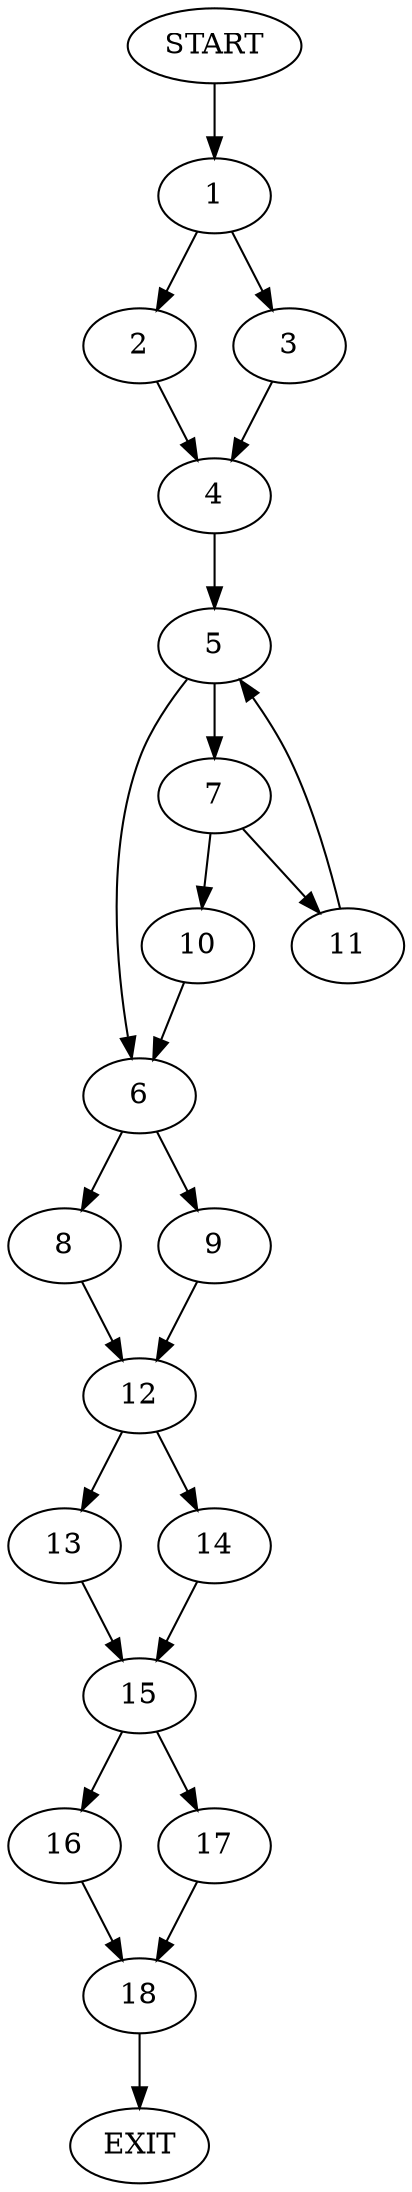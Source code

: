 digraph {
0 [label="START"]
19 [label="EXIT"]
0 -> 1
1 -> 2
1 -> 3
2 -> 4
3 -> 4
4 -> 5
5 -> 6
5 -> 7
6 -> 8
6 -> 9
7 -> 10
7 -> 11
10 -> 6
11 -> 5
9 -> 12
8 -> 12
12 -> 13
12 -> 14
13 -> 15
14 -> 15
15 -> 16
15 -> 17
16 -> 18
17 -> 18
18 -> 19
}
